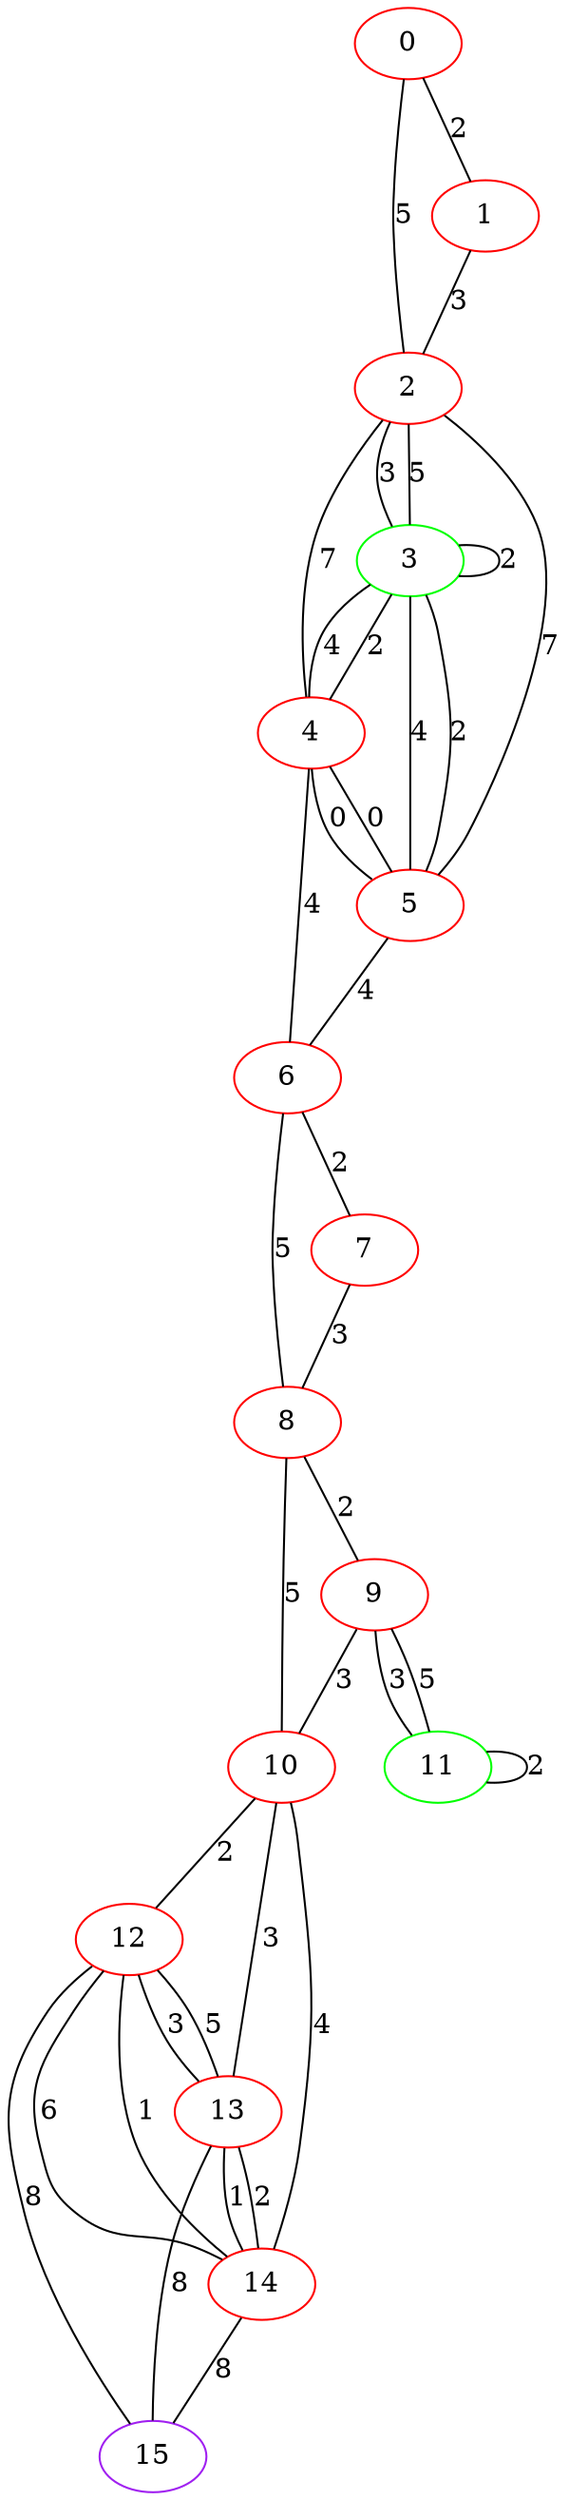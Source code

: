 graph "" {
0 [color=red, weight=1];
1 [color=red, weight=1];
2 [color=red, weight=1];
3 [color=green, weight=2];
4 [color=red, weight=1];
5 [color=red, weight=1];
6 [color=red, weight=1];
7 [color=red, weight=1];
8 [color=red, weight=1];
9 [color=red, weight=1];
10 [color=red, weight=1];
11 [color=green, weight=2];
12 [color=red, weight=1];
13 [color=red, weight=1];
14 [color=red, weight=1];
15 [color=purple, weight=4];
0 -- 1  [key=0, label=2];
0 -- 2  [key=0, label=5];
1 -- 2  [key=0, label=3];
2 -- 3  [key=0, label=3];
2 -- 3  [key=1, label=5];
2 -- 4  [key=0, label=7];
2 -- 5  [key=0, label=7];
3 -- 3  [key=0, label=2];
3 -- 4  [key=0, label=4];
3 -- 4  [key=1, label=2];
3 -- 5  [key=0, label=4];
3 -- 5  [key=1, label=2];
4 -- 5  [key=0, label=0];
4 -- 5  [key=1, label=0];
4 -- 6  [key=0, label=4];
5 -- 6  [key=0, label=4];
6 -- 8  [key=0, label=5];
6 -- 7  [key=0, label=2];
7 -- 8  [key=0, label=3];
8 -- 9  [key=0, label=2];
8 -- 10  [key=0, label=5];
9 -- 10  [key=0, label=3];
9 -- 11  [key=0, label=3];
9 -- 11  [key=1, label=5];
10 -- 12  [key=0, label=2];
10 -- 13  [key=0, label=3];
10 -- 14  [key=0, label=4];
11 -- 11  [key=0, label=2];
12 -- 13  [key=0, label=5];
12 -- 13  [key=1, label=3];
12 -- 14  [key=0, label=6];
12 -- 14  [key=1, label=1];
12 -- 15  [key=0, label=8];
13 -- 14  [key=0, label=1];
13 -- 14  [key=1, label=2];
13 -- 15  [key=0, label=8];
14 -- 15  [key=0, label=8];
}
